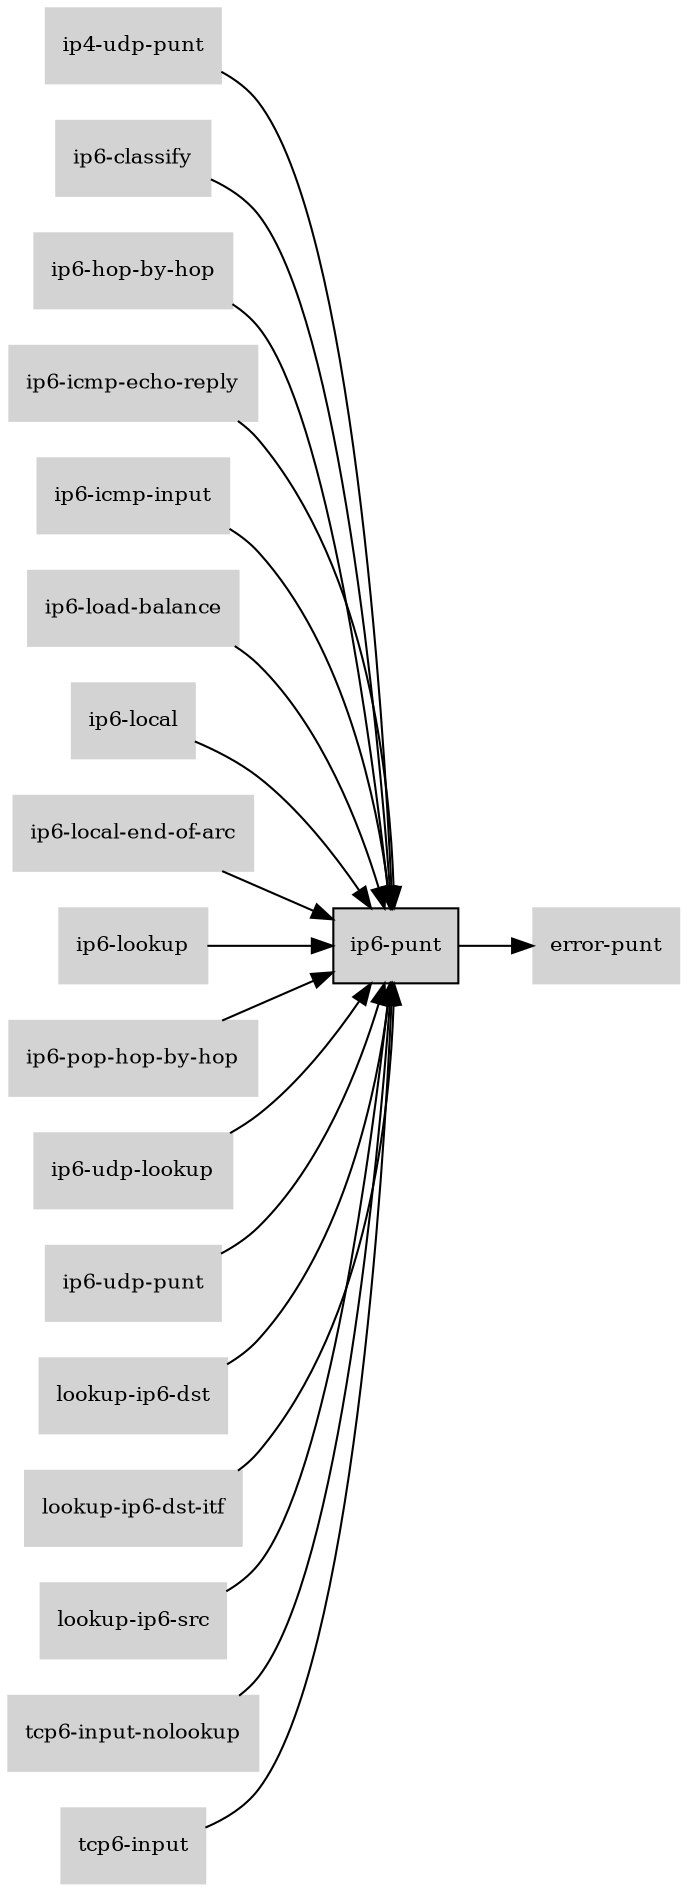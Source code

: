 digraph "ip6_punt_subgraph" {
  rankdir=LR;
  node [shape=box, style=filled, fontsize=10, color=lightgray, fontcolor=black, fillcolor=lightgray];
  "ip6-punt" [color=black, fontcolor=black, fillcolor=lightgray];
  edge [fontsize=8];
  "ip4-udp-punt" -> "ip6-punt";
  "ip6-classify" -> "ip6-punt";
  "ip6-hop-by-hop" -> "ip6-punt";
  "ip6-icmp-echo-reply" -> "ip6-punt";
  "ip6-icmp-input" -> "ip6-punt";
  "ip6-load-balance" -> "ip6-punt";
  "ip6-local" -> "ip6-punt";
  "ip6-local-end-of-arc" -> "ip6-punt";
  "ip6-lookup" -> "ip6-punt";
  "ip6-pop-hop-by-hop" -> "ip6-punt";
  "ip6-punt" -> "error-punt";
  "ip6-udp-lookup" -> "ip6-punt";
  "ip6-udp-punt" -> "ip6-punt";
  "lookup-ip6-dst" -> "ip6-punt";
  "lookup-ip6-dst-itf" -> "ip6-punt";
  "lookup-ip6-src" -> "ip6-punt";
  "tcp6-input-nolookup" -> "ip6-punt";
  "tcp6-input" -> "ip6-punt";
}
